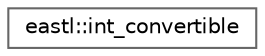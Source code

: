 digraph "类继承关系图"
{
 // LATEX_PDF_SIZE
  bgcolor="transparent";
  edge [fontname=Helvetica,fontsize=10,labelfontname=Helvetica,labelfontsize=10];
  node [fontname=Helvetica,fontsize=10,shape=box,height=0.2,width=0.4];
  rankdir="LR";
  Node0 [id="Node000000",label="eastl::int_convertible",height=0.2,width=0.4,color="grey40", fillcolor="white", style="filled",URL="$structeastl_1_1int__convertible.html",tooltip=" "];
}
